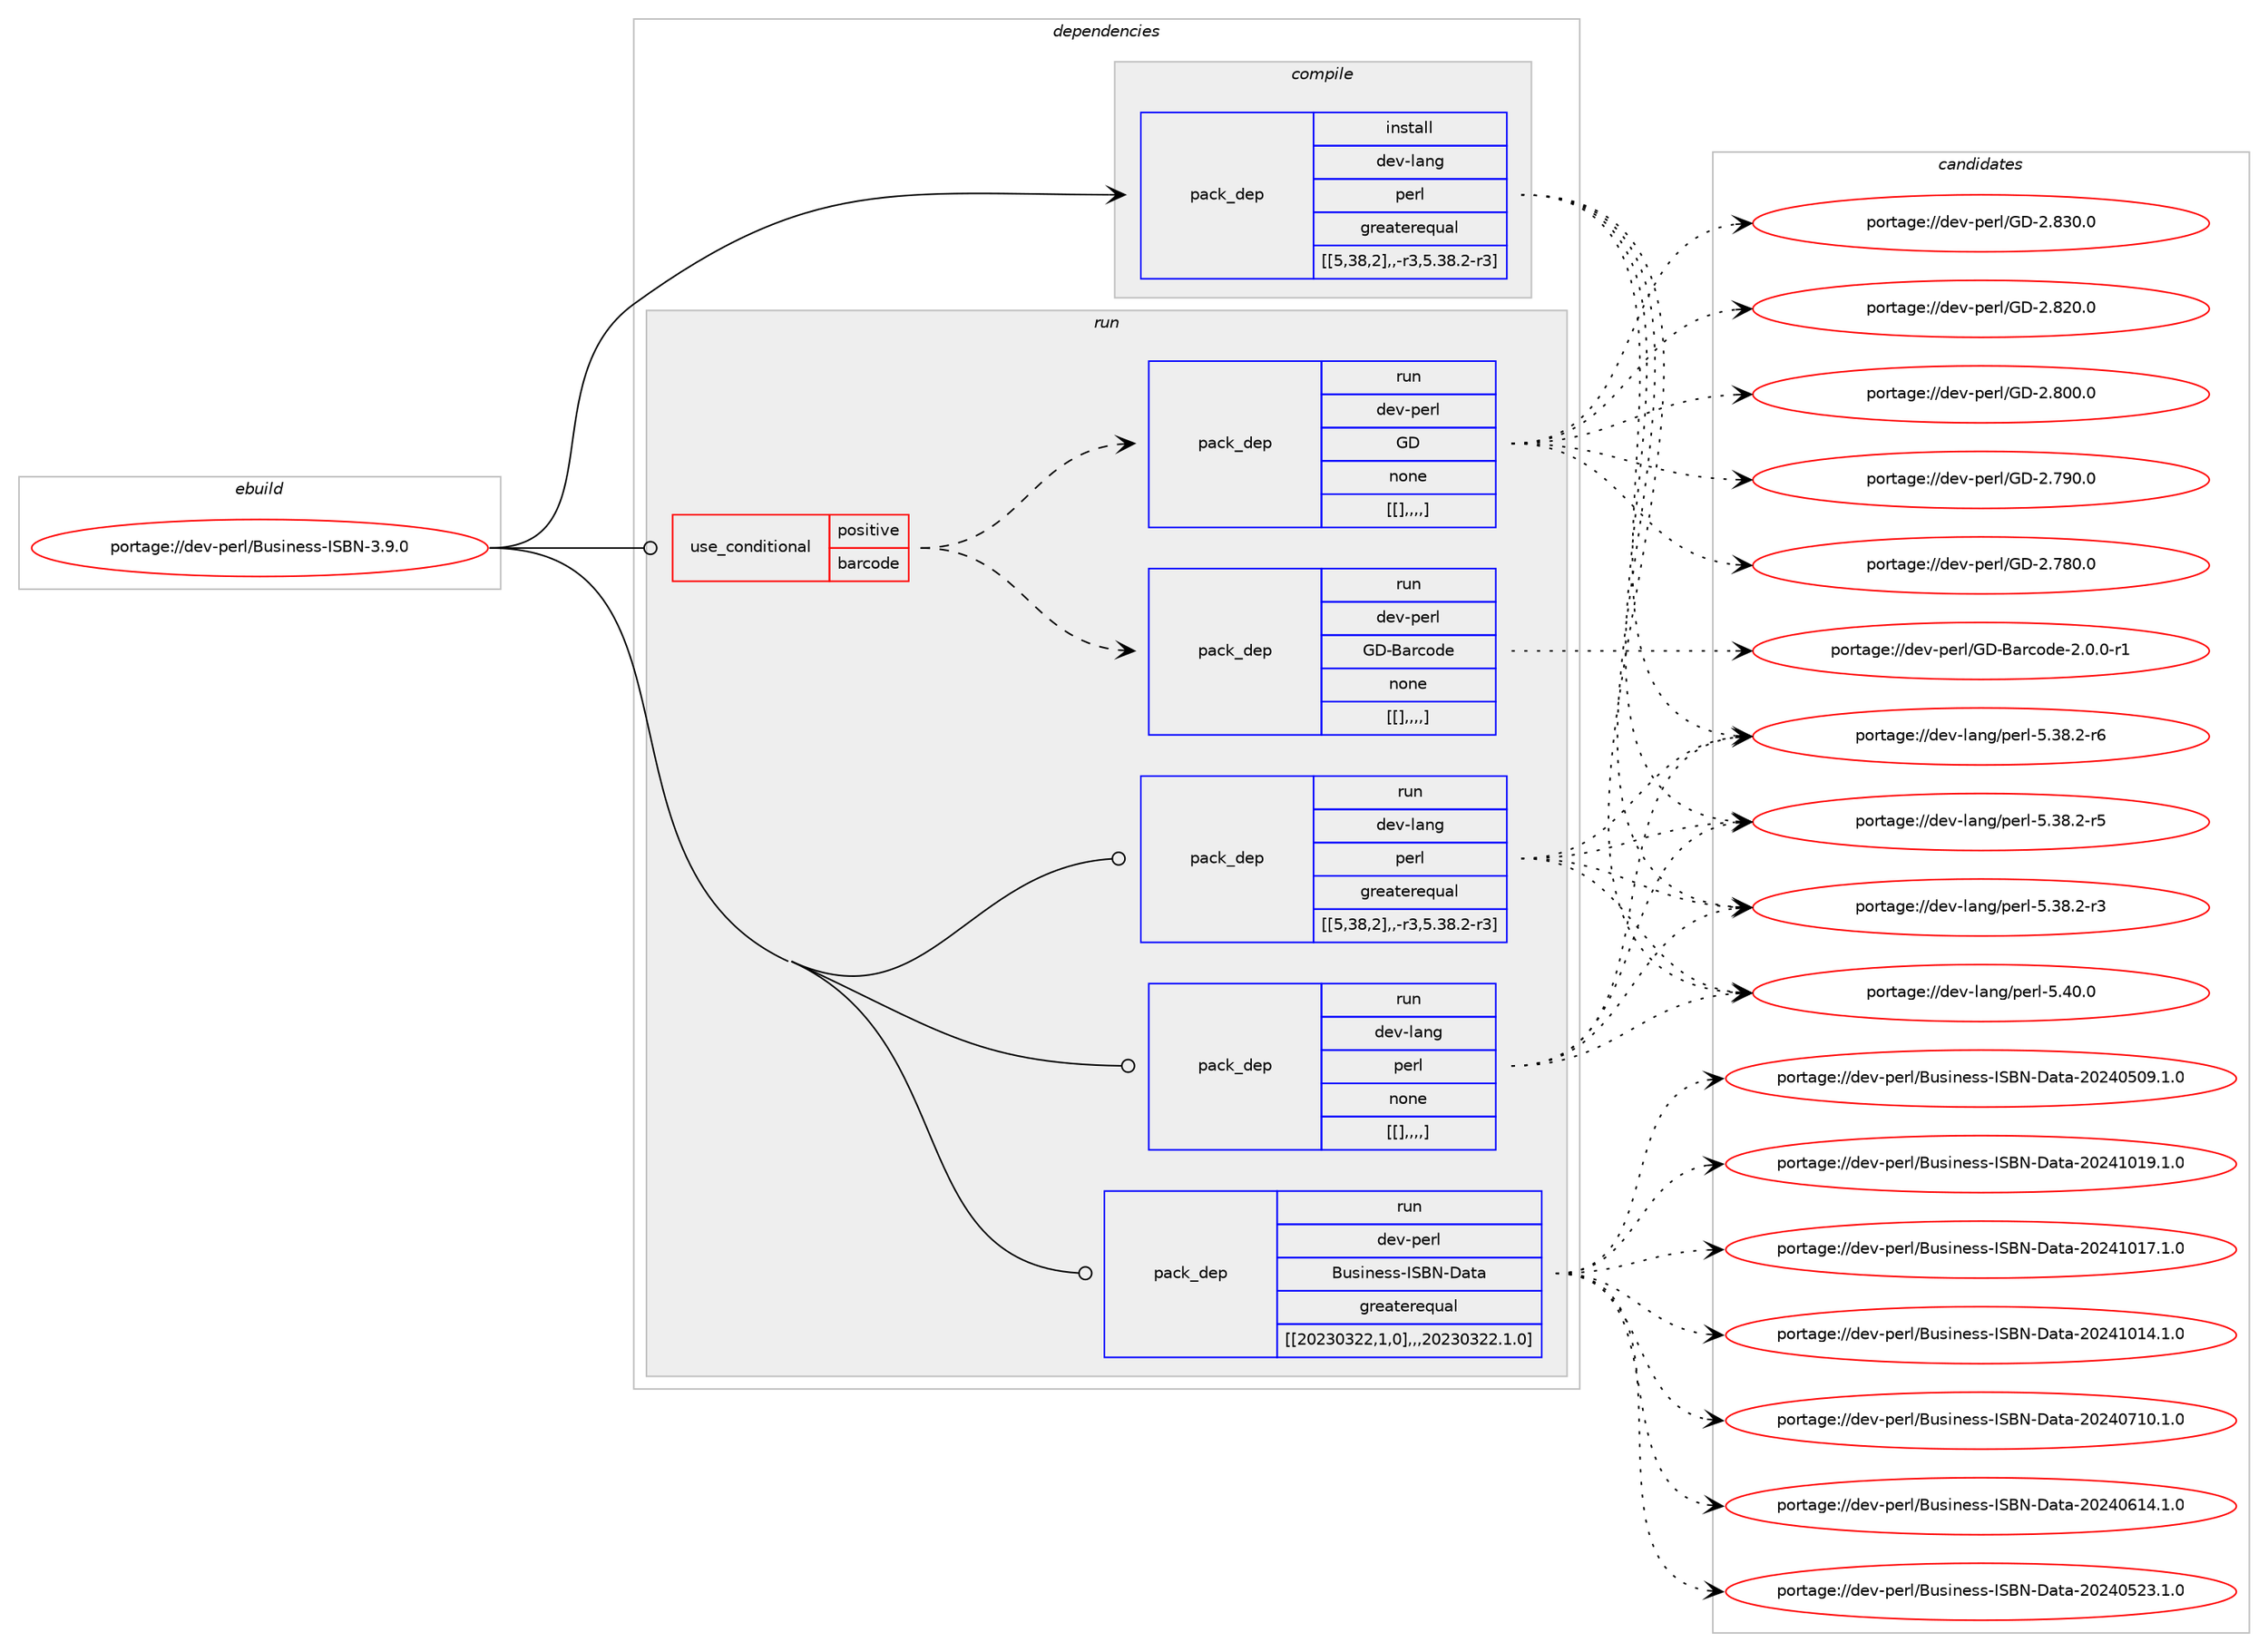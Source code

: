 digraph prolog {

# *************
# Graph options
# *************

newrank=true;
concentrate=true;
compound=true;
graph [rankdir=LR,fontname=Helvetica,fontsize=10,ranksep=1.5];#, ranksep=2.5, nodesep=0.2];
edge  [arrowhead=vee];
node  [fontname=Helvetica,fontsize=10];

# **********
# The ebuild
# **********

subgraph cluster_leftcol {
color=gray;
label=<<i>ebuild</i>>;
id [label="portage://dev-perl/Business-ISBN-3.9.0", color=red, width=4, href="../dev-perl/Business-ISBN-3.9.0.svg"];
}

# ****************
# The dependencies
# ****************

subgraph cluster_midcol {
color=gray;
label=<<i>dependencies</i>>;
subgraph cluster_compile {
fillcolor="#eeeeee";
style=filled;
label=<<i>compile</i>>;
subgraph pack97749 {
dependency130714 [label=<<TABLE BORDER="0" CELLBORDER="1" CELLSPACING="0" CELLPADDING="4" WIDTH="220"><TR><TD ROWSPAN="6" CELLPADDING="30">pack_dep</TD></TR><TR><TD WIDTH="110">install</TD></TR><TR><TD>dev-lang</TD></TR><TR><TD>perl</TD></TR><TR><TD>greaterequal</TD></TR><TR><TD>[[5,38,2],,-r3,5.38.2-r3]</TD></TR></TABLE>>, shape=none, color=blue];
}
id:e -> dependency130714:w [weight=20,style="solid",arrowhead="vee"];
}
subgraph cluster_compileandrun {
fillcolor="#eeeeee";
style=filled;
label=<<i>compile and run</i>>;
}
subgraph cluster_run {
fillcolor="#eeeeee";
style=filled;
label=<<i>run</i>>;
subgraph cond31690 {
dependency130716 [label=<<TABLE BORDER="0" CELLBORDER="1" CELLSPACING="0" CELLPADDING="4"><TR><TD ROWSPAN="3" CELLPADDING="10">use_conditional</TD></TR><TR><TD>positive</TD></TR><TR><TD>barcode</TD></TR></TABLE>>, shape=none, color=red];
subgraph pack97751 {
dependency130717 [label=<<TABLE BORDER="0" CELLBORDER="1" CELLSPACING="0" CELLPADDING="4" WIDTH="220"><TR><TD ROWSPAN="6" CELLPADDING="30">pack_dep</TD></TR><TR><TD WIDTH="110">run</TD></TR><TR><TD>dev-perl</TD></TR><TR><TD>GD-Barcode</TD></TR><TR><TD>none</TD></TR><TR><TD>[[],,,,]</TD></TR></TABLE>>, shape=none, color=blue];
}
dependency130716:e -> dependency130717:w [weight=20,style="dashed",arrowhead="vee"];
subgraph pack97752 {
dependency130718 [label=<<TABLE BORDER="0" CELLBORDER="1" CELLSPACING="0" CELLPADDING="4" WIDTH="220"><TR><TD ROWSPAN="6" CELLPADDING="30">pack_dep</TD></TR><TR><TD WIDTH="110">run</TD></TR><TR><TD>dev-perl</TD></TR><TR><TD>GD</TD></TR><TR><TD>none</TD></TR><TR><TD>[[],,,,]</TD></TR></TABLE>>, shape=none, color=blue];
}
dependency130716:e -> dependency130718:w [weight=20,style="dashed",arrowhead="vee"];
}
id:e -> dependency130716:w [weight=20,style="solid",arrowhead="odot"];
subgraph pack97754 {
dependency130720 [label=<<TABLE BORDER="0" CELLBORDER="1" CELLSPACING="0" CELLPADDING="4" WIDTH="220"><TR><TD ROWSPAN="6" CELLPADDING="30">pack_dep</TD></TR><TR><TD WIDTH="110">run</TD></TR><TR><TD>dev-lang</TD></TR><TR><TD>perl</TD></TR><TR><TD>greaterequal</TD></TR><TR><TD>[[5,38,2],,-r3,5.38.2-r3]</TD></TR></TABLE>>, shape=none, color=blue];
}
id:e -> dependency130720:w [weight=20,style="solid",arrowhead="odot"];
subgraph pack97755 {
dependency130722 [label=<<TABLE BORDER="0" CELLBORDER="1" CELLSPACING="0" CELLPADDING="4" WIDTH="220"><TR><TD ROWSPAN="6" CELLPADDING="30">pack_dep</TD></TR><TR><TD WIDTH="110">run</TD></TR><TR><TD>dev-lang</TD></TR><TR><TD>perl</TD></TR><TR><TD>none</TD></TR><TR><TD>[[],,,,]</TD></TR></TABLE>>, shape=none, color=blue];
}
id:e -> dependency130722:w [weight=20,style="solid",arrowhead="odot"];
subgraph pack97758 {
dependency130725 [label=<<TABLE BORDER="0" CELLBORDER="1" CELLSPACING="0" CELLPADDING="4" WIDTH="220"><TR><TD ROWSPAN="6" CELLPADDING="30">pack_dep</TD></TR><TR><TD WIDTH="110">run</TD></TR><TR><TD>dev-perl</TD></TR><TR><TD>Business-ISBN-Data</TD></TR><TR><TD>greaterequal</TD></TR><TR><TD>[[20230322,1,0],,,20230322.1.0]</TD></TR></TABLE>>, shape=none, color=blue];
}
id:e -> dependency130725:w [weight=20,style="solid",arrowhead="odot"];
}
}

# **************
# The candidates
# **************

subgraph cluster_choices {
rank=same;
color=gray;
label=<<i>candidates</i>>;

subgraph choice97747 {
color=black;
nodesep=1;
choice10010111845108971101034711210111410845534652484648 [label="portage://dev-lang/perl-5.40.0", color=red, width=4,href="../dev-lang/perl-5.40.0.svg"];
choice100101118451089711010347112101114108455346515646504511454 [label="portage://dev-lang/perl-5.38.2-r6", color=red, width=4,href="../dev-lang/perl-5.38.2-r6.svg"];
choice100101118451089711010347112101114108455346515646504511453 [label="portage://dev-lang/perl-5.38.2-r5", color=red, width=4,href="../dev-lang/perl-5.38.2-r5.svg"];
choice100101118451089711010347112101114108455346515646504511451 [label="portage://dev-lang/perl-5.38.2-r3", color=red, width=4,href="../dev-lang/perl-5.38.2-r3.svg"];
dependency130714:e -> choice10010111845108971101034711210111410845534652484648:w [style=dotted,weight="100"];
dependency130714:e -> choice100101118451089711010347112101114108455346515646504511454:w [style=dotted,weight="100"];
dependency130714:e -> choice100101118451089711010347112101114108455346515646504511453:w [style=dotted,weight="100"];
dependency130714:e -> choice100101118451089711010347112101114108455346515646504511451:w [style=dotted,weight="100"];
}
subgraph choice97752 {
color=black;
nodesep=1;
choice10010111845112101114108477168456697114991111001014550464846484511449 [label="portage://dev-perl/GD-Barcode-2.0.0-r1", color=red, width=4,href="../dev-perl/GD-Barcode-2.0.0-r1.svg"];
dependency130717:e -> choice10010111845112101114108477168456697114991111001014550464846484511449:w [style=dotted,weight="100"];
}
subgraph choice97753 {
color=black;
nodesep=1;
choice100101118451121011141084771684550465651484648 [label="portage://dev-perl/GD-2.830.0", color=red, width=4,href="../dev-perl/GD-2.830.0.svg"];
choice100101118451121011141084771684550465650484648 [label="portage://dev-perl/GD-2.820.0", color=red, width=4,href="../dev-perl/GD-2.820.0.svg"];
choice100101118451121011141084771684550465648484648 [label="portage://dev-perl/GD-2.800.0", color=red, width=4,href="../dev-perl/GD-2.800.0.svg"];
choice100101118451121011141084771684550465557484648 [label="portage://dev-perl/GD-2.790.0", color=red, width=4,href="../dev-perl/GD-2.790.0.svg"];
choice100101118451121011141084771684550465556484648 [label="portage://dev-perl/GD-2.780.0", color=red, width=4,href="../dev-perl/GD-2.780.0.svg"];
dependency130718:e -> choice100101118451121011141084771684550465651484648:w [style=dotted,weight="100"];
dependency130718:e -> choice100101118451121011141084771684550465650484648:w [style=dotted,weight="100"];
dependency130718:e -> choice100101118451121011141084771684550465648484648:w [style=dotted,weight="100"];
dependency130718:e -> choice100101118451121011141084771684550465557484648:w [style=dotted,weight="100"];
dependency130718:e -> choice100101118451121011141084771684550465556484648:w [style=dotted,weight="100"];
}
subgraph choice97755 {
color=black;
nodesep=1;
choice10010111845108971101034711210111410845534652484648 [label="portage://dev-lang/perl-5.40.0", color=red, width=4,href="../dev-lang/perl-5.40.0.svg"];
choice100101118451089711010347112101114108455346515646504511454 [label="portage://dev-lang/perl-5.38.2-r6", color=red, width=4,href="../dev-lang/perl-5.38.2-r6.svg"];
choice100101118451089711010347112101114108455346515646504511453 [label="portage://dev-lang/perl-5.38.2-r5", color=red, width=4,href="../dev-lang/perl-5.38.2-r5.svg"];
choice100101118451089711010347112101114108455346515646504511451 [label="portage://dev-lang/perl-5.38.2-r3", color=red, width=4,href="../dev-lang/perl-5.38.2-r3.svg"];
dependency130720:e -> choice10010111845108971101034711210111410845534652484648:w [style=dotted,weight="100"];
dependency130720:e -> choice100101118451089711010347112101114108455346515646504511454:w [style=dotted,weight="100"];
dependency130720:e -> choice100101118451089711010347112101114108455346515646504511453:w [style=dotted,weight="100"];
dependency130720:e -> choice100101118451089711010347112101114108455346515646504511451:w [style=dotted,weight="100"];
}
subgraph choice97758 {
color=black;
nodesep=1;
choice10010111845108971101034711210111410845534652484648 [label="portage://dev-lang/perl-5.40.0", color=red, width=4,href="../dev-lang/perl-5.40.0.svg"];
choice100101118451089711010347112101114108455346515646504511454 [label="portage://dev-lang/perl-5.38.2-r6", color=red, width=4,href="../dev-lang/perl-5.38.2-r6.svg"];
choice100101118451089711010347112101114108455346515646504511453 [label="portage://dev-lang/perl-5.38.2-r5", color=red, width=4,href="../dev-lang/perl-5.38.2-r5.svg"];
choice100101118451089711010347112101114108455346515646504511451 [label="portage://dev-lang/perl-5.38.2-r3", color=red, width=4,href="../dev-lang/perl-5.38.2-r3.svg"];
dependency130722:e -> choice10010111845108971101034711210111410845534652484648:w [style=dotted,weight="100"];
dependency130722:e -> choice100101118451089711010347112101114108455346515646504511454:w [style=dotted,weight="100"];
dependency130722:e -> choice100101118451089711010347112101114108455346515646504511453:w [style=dotted,weight="100"];
dependency130722:e -> choice100101118451089711010347112101114108455346515646504511451:w [style=dotted,weight="100"];
}
subgraph choice97761 {
color=black;
nodesep=1;
choice10010111845112101114108476611711510511010111511545738366784568971169745504850524948495746494648 [label="portage://dev-perl/Business-ISBN-Data-20241019.1.0", color=red, width=4,href="../dev-perl/Business-ISBN-Data-20241019.1.0.svg"];
choice10010111845112101114108476611711510511010111511545738366784568971169745504850524948495546494648 [label="portage://dev-perl/Business-ISBN-Data-20241017.1.0", color=red, width=4,href="../dev-perl/Business-ISBN-Data-20241017.1.0.svg"];
choice10010111845112101114108476611711510511010111511545738366784568971169745504850524948495246494648 [label="portage://dev-perl/Business-ISBN-Data-20241014.1.0", color=red, width=4,href="../dev-perl/Business-ISBN-Data-20241014.1.0.svg"];
choice10010111845112101114108476611711510511010111511545738366784568971169745504850524855494846494648 [label="portage://dev-perl/Business-ISBN-Data-20240710.1.0", color=red, width=4,href="../dev-perl/Business-ISBN-Data-20240710.1.0.svg"];
choice10010111845112101114108476611711510511010111511545738366784568971169745504850524854495246494648 [label="portage://dev-perl/Business-ISBN-Data-20240614.1.0", color=red, width=4,href="../dev-perl/Business-ISBN-Data-20240614.1.0.svg"];
choice10010111845112101114108476611711510511010111511545738366784568971169745504850524853505146494648 [label="portage://dev-perl/Business-ISBN-Data-20240523.1.0", color=red, width=4,href="../dev-perl/Business-ISBN-Data-20240523.1.0.svg"];
choice10010111845112101114108476611711510511010111511545738366784568971169745504850524853485746494648 [label="portage://dev-perl/Business-ISBN-Data-20240509.1.0", color=red, width=4,href="../dev-perl/Business-ISBN-Data-20240509.1.0.svg"];
dependency130725:e -> choice10010111845112101114108476611711510511010111511545738366784568971169745504850524948495746494648:w [style=dotted,weight="100"];
dependency130725:e -> choice10010111845112101114108476611711510511010111511545738366784568971169745504850524948495546494648:w [style=dotted,weight="100"];
dependency130725:e -> choice10010111845112101114108476611711510511010111511545738366784568971169745504850524948495246494648:w [style=dotted,weight="100"];
dependency130725:e -> choice10010111845112101114108476611711510511010111511545738366784568971169745504850524855494846494648:w [style=dotted,weight="100"];
dependency130725:e -> choice10010111845112101114108476611711510511010111511545738366784568971169745504850524854495246494648:w [style=dotted,weight="100"];
dependency130725:e -> choice10010111845112101114108476611711510511010111511545738366784568971169745504850524853505146494648:w [style=dotted,weight="100"];
dependency130725:e -> choice10010111845112101114108476611711510511010111511545738366784568971169745504850524853485746494648:w [style=dotted,weight="100"];
}
}

}

